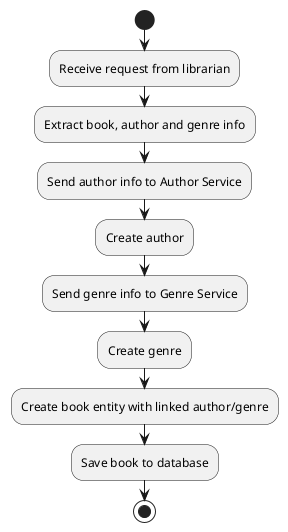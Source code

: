 @startuml
start
:Receive request from librarian;
:Extract book, author and genre info;

:Send author info to Author Service;
:Create author;

:Send genre info to Genre Service;
:Create genre;

:Create book entity with linked author/genre;
:Save book to database;

stop
@enduml
